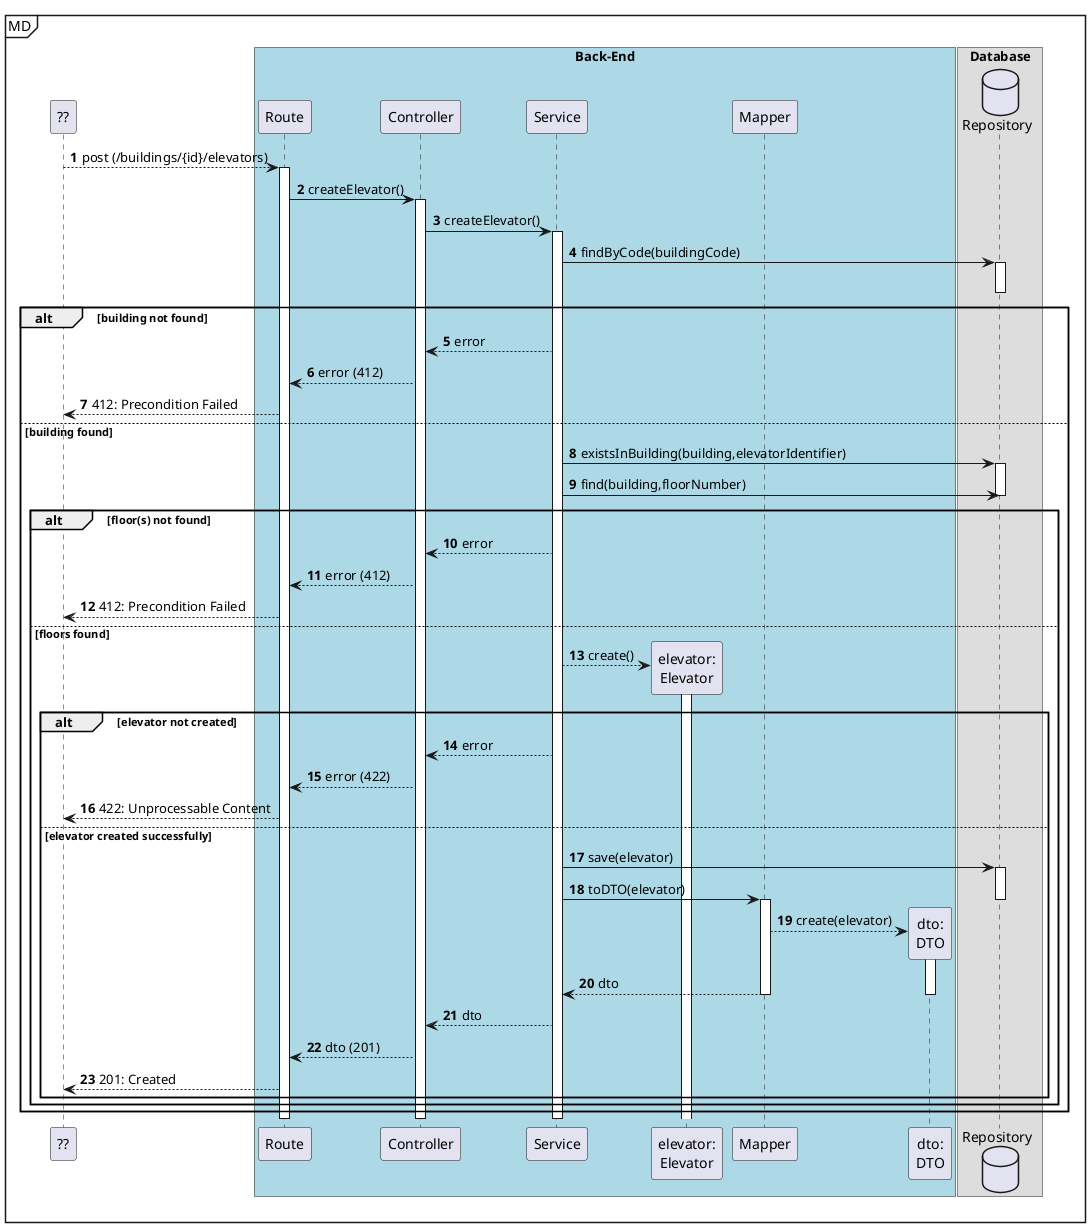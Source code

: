 @startuml
autonumber

participant "??" as ui

mainframe MD
box "Back-End" #LightBlue
participant "Route" as r
participant "Controller" as ctrl
participant "Service" as svc

participant "elevator:\nElevator" as elevator
participant "Mapper" as map
participant "dto:\nDTO" as dto
end box

box "Database"
database "Repository" as repo
end box

ui --> r: post (/buildings/{id}/elevators)
    activate r
        r -> ctrl : createElevator()
        activate ctrl
            ctrl -> svc : createElevator()
            activate svc
                svc -> repo : findByCode(buildingCode)
                activate repo
                deactivate repo

                alt building not found
                    svc --> ctrl : error
                    ctrl --> r : error (412)
                    r --> ui : 412: Precondition Failed
                else building found
                    svc -> repo: existsInBuilding(building,elevatorIdentifier)

                    activate repo
                        svc -> repo: find(building,floorNumber)
                    deactivate repo

                    alt floor(s) not found
                        svc --> ctrl : error
                        ctrl --> r : error (412)
                        r --> ui : 412: Precondition Failed
                    else floors found
                        svc --> elevator** : create()

                        activate elevator
                        deactivate elevator

                        alt elevator not created
                            svc --> ctrl : error
                            ctrl --> r : error (422)
                            r --> ui : 422: Unprocessable Content

                        else elevator created successfully
                            svc -> repo : save(elevator)

                            activate repo
                                svc -> map : toDTO(elevator)
                            deactivate repo

                            activate map
                                map --> dto** : create(elevator)
                                activate dto
                                    map --> svc : dto
                                deactivate dto
                            deactivate map

                            svc --> ctrl : dto
                            ctrl --> r : dto (201)
                            r --> ui : 201: Created
                        end
                    end
                end
            deactivate svc
        deactivate ctrl
    deactivate r

@enduml
